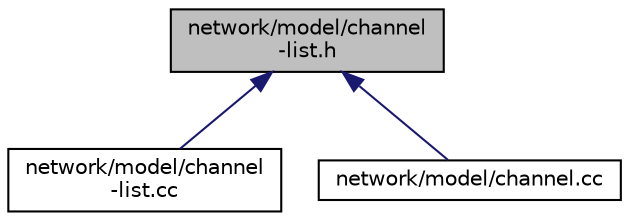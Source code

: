 digraph "network/model/channel-list.h"
{
  edge [fontname="Helvetica",fontsize="10",labelfontname="Helvetica",labelfontsize="10"];
  node [fontname="Helvetica",fontsize="10",shape=record];
  Node1 [label="network/model/channel\l-list.h",height=0.2,width=0.4,color="black", fillcolor="grey75", style="filled", fontcolor="black"];
  Node1 -> Node2 [dir="back",color="midnightblue",fontsize="10",style="solid"];
  Node2 [label="network/model/channel\l-list.cc",height=0.2,width=0.4,color="black", fillcolor="white", style="filled",URL="$df/d96/channel-list_8cc.html"];
  Node1 -> Node3 [dir="back",color="midnightblue",fontsize="10",style="solid"];
  Node3 [label="network/model/channel.cc",height=0.2,width=0.4,color="black", fillcolor="white", style="filled",URL="$d5/ddb/channel_8cc.html"];
}
